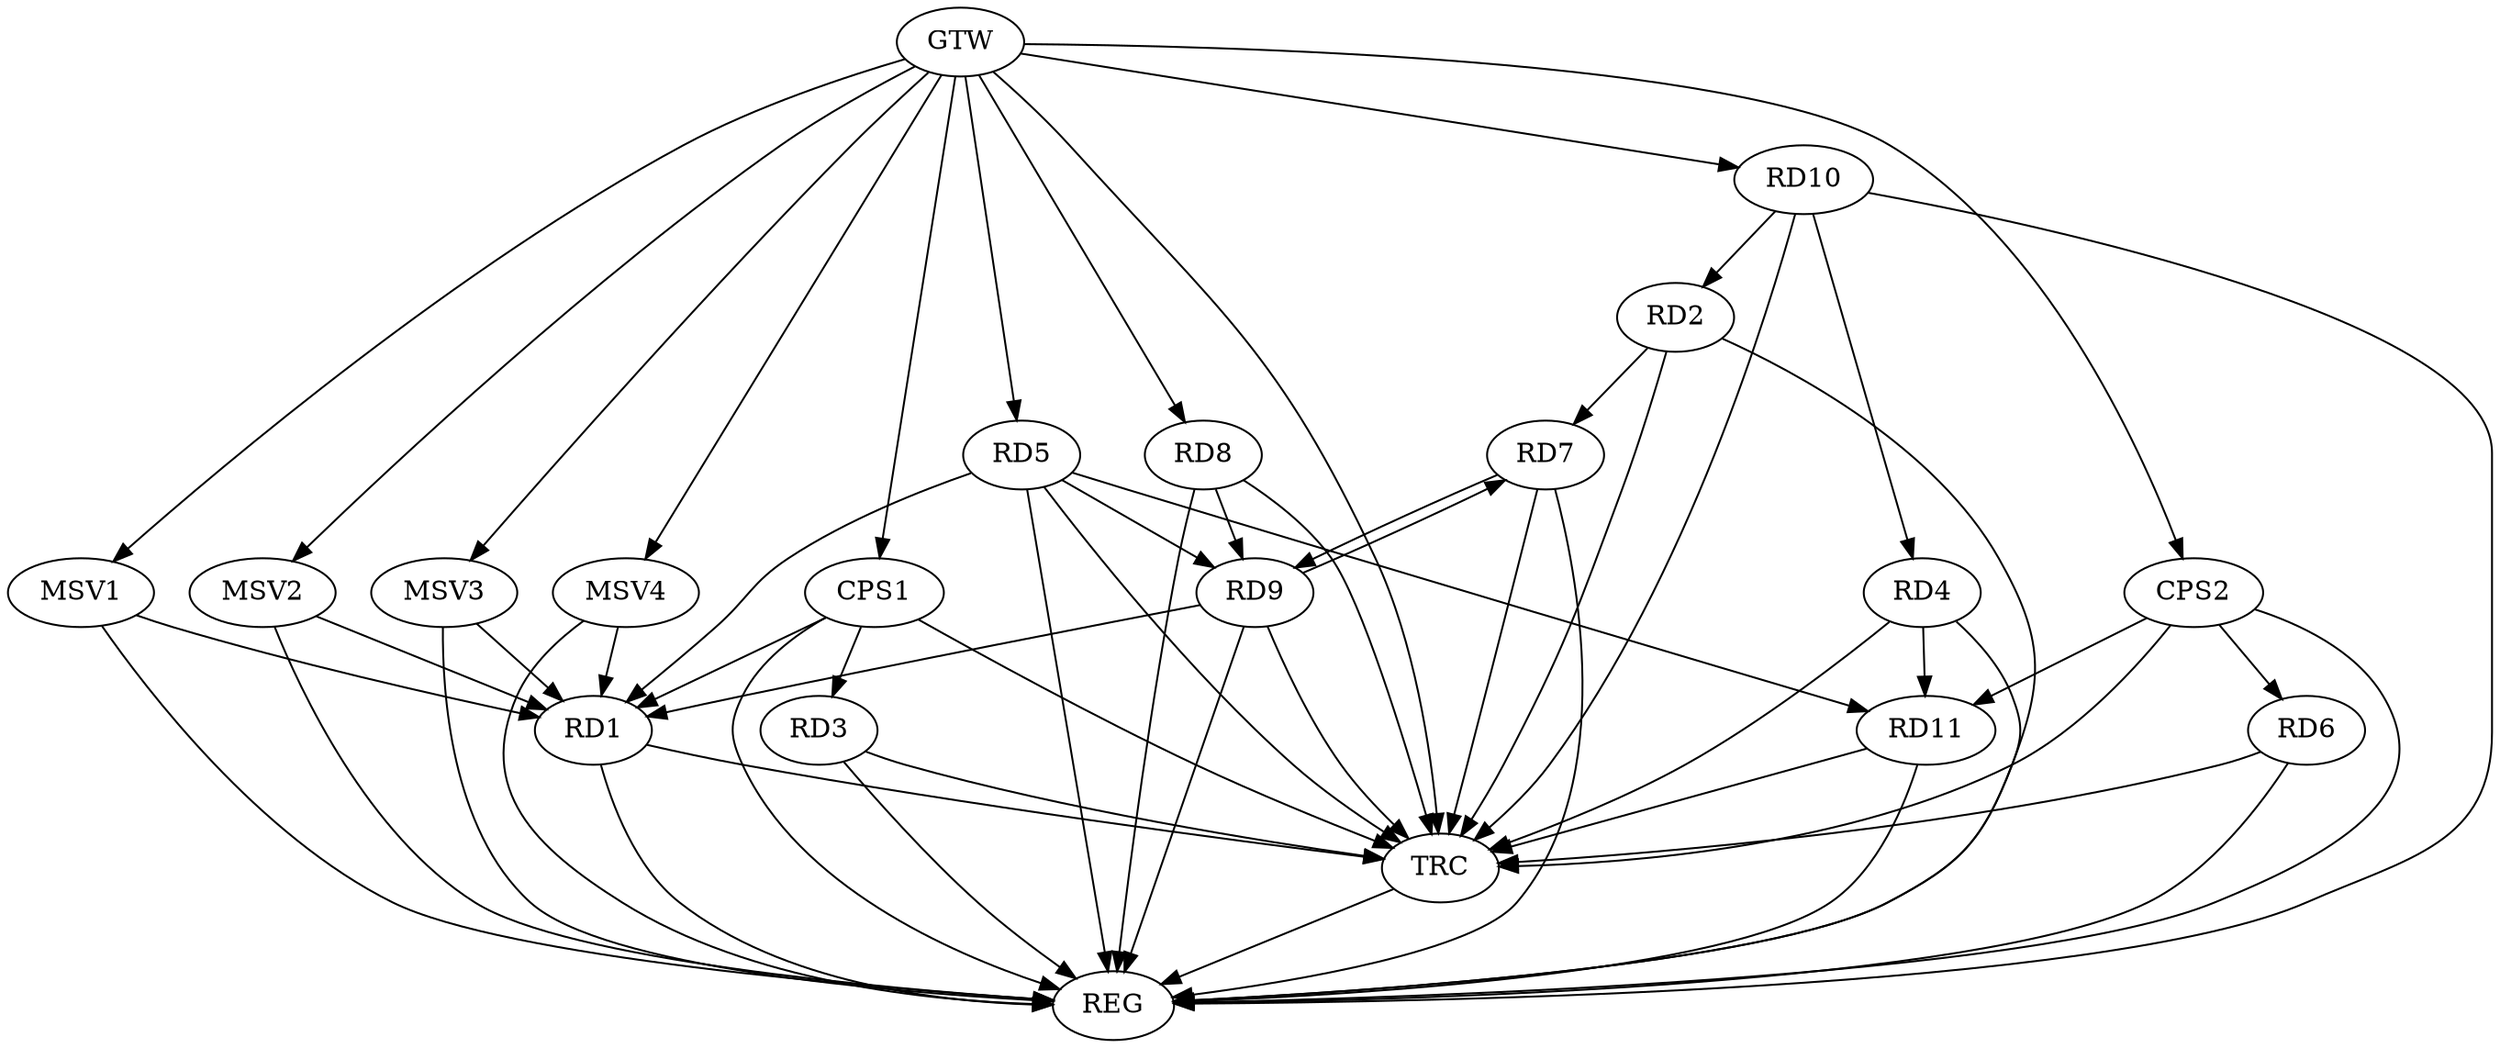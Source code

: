 strict digraph G {
  RD1 [ label="RD1" ];
  RD2 [ label="RD2" ];
  RD3 [ label="RD3" ];
  RD4 [ label="RD4" ];
  RD5 [ label="RD5" ];
  RD6 [ label="RD6" ];
  RD7 [ label="RD7" ];
  RD8 [ label="RD8" ];
  RD9 [ label="RD9" ];
  RD10 [ label="RD10" ];
  RD11 [ label="RD11" ];
  CPS1 [ label="CPS1" ];
  CPS2 [ label="CPS2" ];
  GTW [ label="GTW" ];
  REG [ label="REG" ];
  TRC [ label="TRC" ];
  MSV1 [ label="MSV1" ];
  MSV2 [ label="MSV2" ];
  MSV3 [ label="MSV3" ];
  MSV4 [ label="MSV4" ];
  RD5 -> RD1;
  RD9 -> RD1;
  RD2 -> RD7;
  RD10 -> RD2;
  RD10 -> RD4;
  RD4 -> RD11;
  RD5 -> RD9;
  RD5 -> RD11;
  RD7 -> RD9;
  RD9 -> RD7;
  RD8 -> RD9;
  CPS1 -> RD1;
  CPS1 -> RD3;
  CPS2 -> RD6;
  CPS2 -> RD11;
  GTW -> RD5;
  GTW -> RD8;
  GTW -> RD10;
  GTW -> CPS1;
  GTW -> CPS2;
  RD1 -> REG;
  RD2 -> REG;
  RD3 -> REG;
  RD4 -> REG;
  RD5 -> REG;
  RD6 -> REG;
  RD7 -> REG;
  RD8 -> REG;
  RD9 -> REG;
  RD10 -> REG;
  RD11 -> REG;
  CPS1 -> REG;
  CPS2 -> REG;
  RD1 -> TRC;
  RD2 -> TRC;
  RD3 -> TRC;
  RD4 -> TRC;
  RD5 -> TRC;
  RD6 -> TRC;
  RD7 -> TRC;
  RD8 -> TRC;
  RD9 -> TRC;
  RD10 -> TRC;
  RD11 -> TRC;
  CPS1 -> TRC;
  CPS2 -> TRC;
  GTW -> TRC;
  TRC -> REG;
  MSV1 -> RD1;
  GTW -> MSV1;
  MSV1 -> REG;
  MSV2 -> RD1;
  GTW -> MSV2;
  MSV2 -> REG;
  MSV3 -> RD1;
  GTW -> MSV3;
  MSV3 -> REG;
  MSV4 -> RD1;
  GTW -> MSV4;
  MSV4 -> REG;
}
